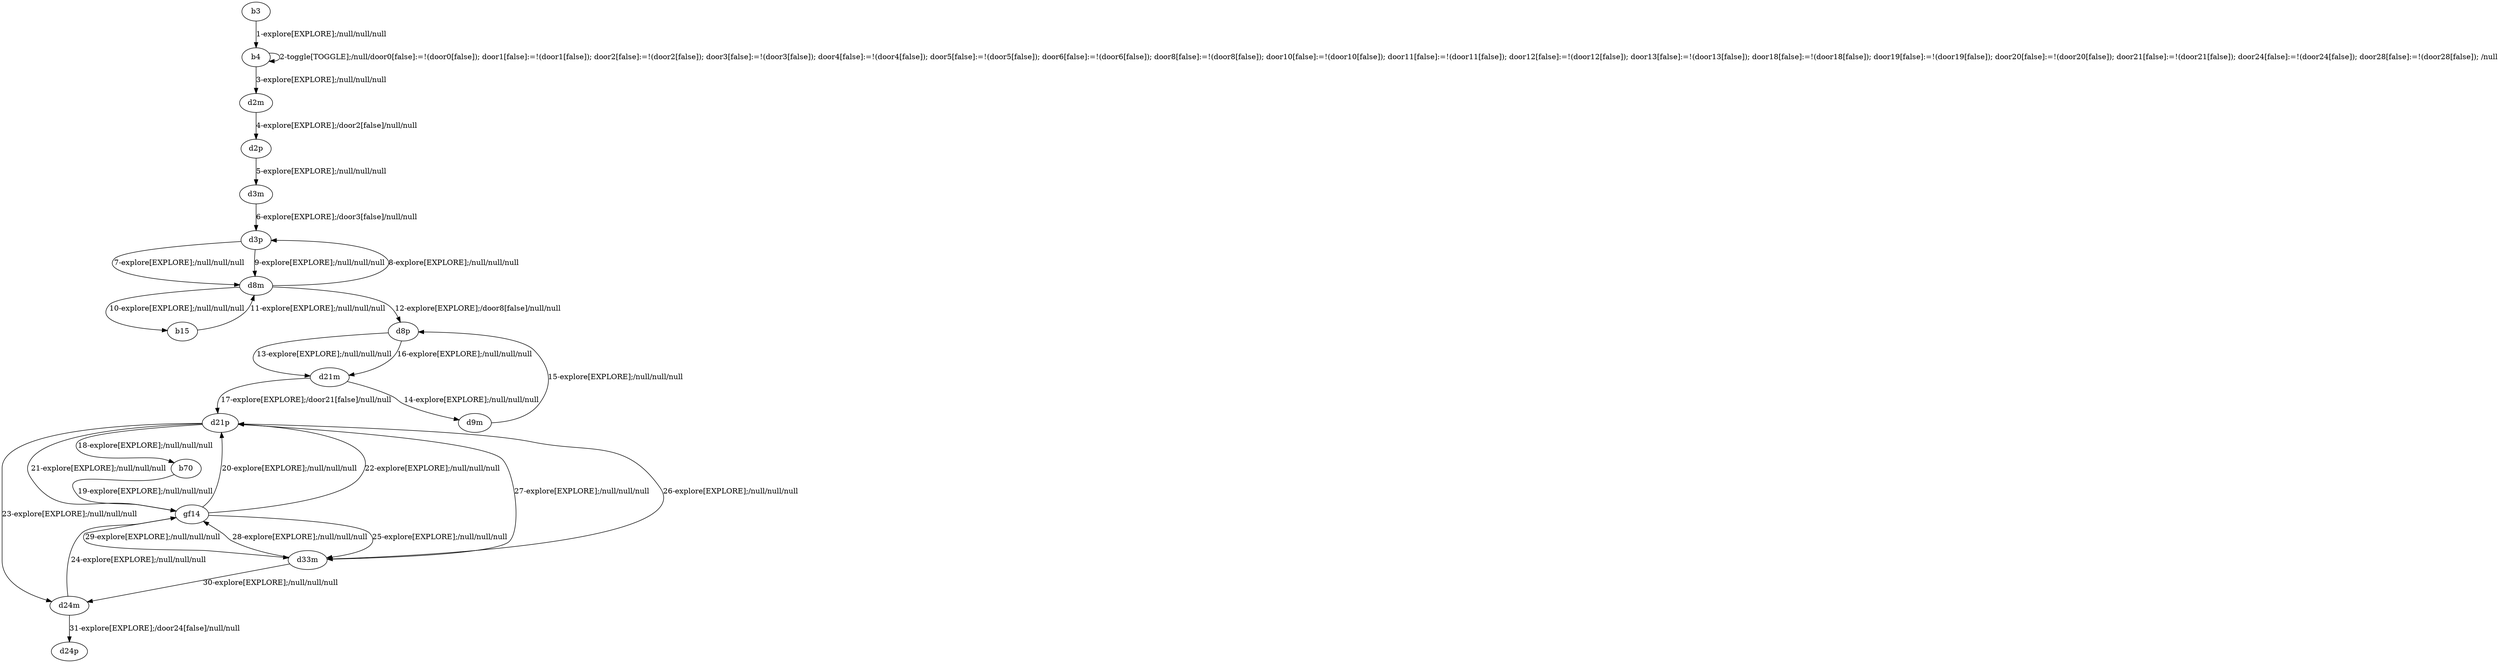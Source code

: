 # Total number of goals covered by this test: 1
# d24m --> d24p

digraph g {
"b3" -> "b4" [label = "1-explore[EXPLORE];/null/null/null"];
"b4" -> "b4" [label = "2-toggle[TOGGLE];/null/door0[false]:=!(door0[false]); door1[false]:=!(door1[false]); door2[false]:=!(door2[false]); door3[false]:=!(door3[false]); door4[false]:=!(door4[false]); door5[false]:=!(door5[false]); door6[false]:=!(door6[false]); door8[false]:=!(door8[false]); door10[false]:=!(door10[false]); door11[false]:=!(door11[false]); door12[false]:=!(door12[false]); door13[false]:=!(door13[false]); door18[false]:=!(door18[false]); door19[false]:=!(door19[false]); door20[false]:=!(door20[false]); door21[false]:=!(door21[false]); door24[false]:=!(door24[false]); door28[false]:=!(door28[false]); /null"];
"b4" -> "d2m" [label = "3-explore[EXPLORE];/null/null/null"];
"d2m" -> "d2p" [label = "4-explore[EXPLORE];/door2[false]/null/null"];
"d2p" -> "d3m" [label = "5-explore[EXPLORE];/null/null/null"];
"d3m" -> "d3p" [label = "6-explore[EXPLORE];/door3[false]/null/null"];
"d3p" -> "d8m" [label = "7-explore[EXPLORE];/null/null/null"];
"d8m" -> "d3p" [label = "8-explore[EXPLORE];/null/null/null"];
"d3p" -> "d8m" [label = "9-explore[EXPLORE];/null/null/null"];
"d8m" -> "b15" [label = "10-explore[EXPLORE];/null/null/null"];
"b15" -> "d8m" [label = "11-explore[EXPLORE];/null/null/null"];
"d8m" -> "d8p" [label = "12-explore[EXPLORE];/door8[false]/null/null"];
"d8p" -> "d21m" [label = "13-explore[EXPLORE];/null/null/null"];
"d21m" -> "d9m" [label = "14-explore[EXPLORE];/null/null/null"];
"d9m" -> "d8p" [label = "15-explore[EXPLORE];/null/null/null"];
"d8p" -> "d21m" [label = "16-explore[EXPLORE];/null/null/null"];
"d21m" -> "d21p" [label = "17-explore[EXPLORE];/door21[false]/null/null"];
"d21p" -> "b70" [label = "18-explore[EXPLORE];/null/null/null"];
"b70" -> "gf14" [label = "19-explore[EXPLORE];/null/null/null"];
"gf14" -> "d21p" [label = "20-explore[EXPLORE];/null/null/null"];
"d21p" -> "gf14" [label = "21-explore[EXPLORE];/null/null/null"];
"gf14" -> "d21p" [label = "22-explore[EXPLORE];/null/null/null"];
"d21p" -> "d24m" [label = "23-explore[EXPLORE];/null/null/null"];
"d24m" -> "gf14" [label = "24-explore[EXPLORE];/null/null/null"];
"gf14" -> "d33m" [label = "25-explore[EXPLORE];/null/null/null"];
"d33m" -> "d21p" [label = "26-explore[EXPLORE];/null/null/null"];
"d21p" -> "d33m" [label = "27-explore[EXPLORE];/null/null/null"];
"d33m" -> "gf14" [label = "28-explore[EXPLORE];/null/null/null"];
"gf14" -> "d33m" [label = "29-explore[EXPLORE];/null/null/null"];
"d33m" -> "d24m" [label = "30-explore[EXPLORE];/null/null/null"];
"d24m" -> "d24p" [label = "31-explore[EXPLORE];/door24[false]/null/null"];
}